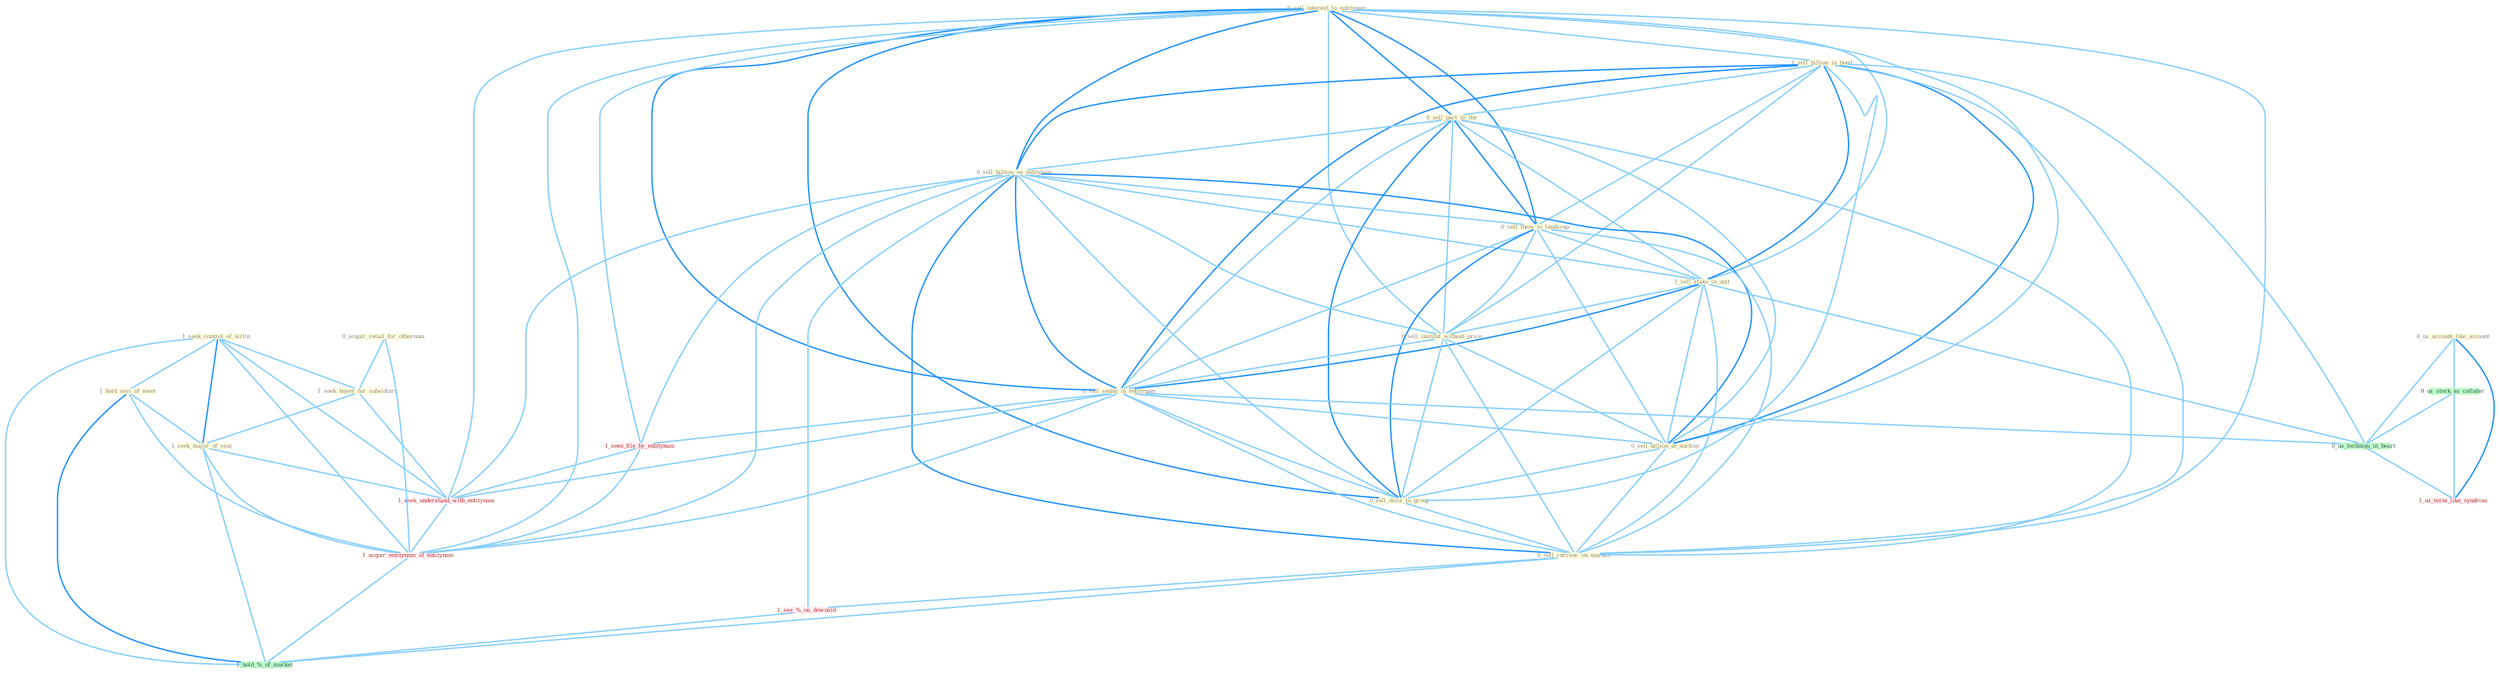 Graph G{ 
    node
    [shape=polygon,style=filled,width=.5,height=.06,color="#BDFCC9",fixedsize=true,fontsize=4,
    fontcolor="#2f4f4f"];
    {node
    [color="#ffffe0", fontcolor="#8b7d6b"] "0_sell_interest_to_entitynam " "1_sell_billion_in_bond " "1_seek_control_of_airlin " "0_sell_part_to_the " "0_sell_billion_on_entitynam " "0_acquir_retail_for_othernum " "0_sell_them_to_landscap " "1_sell_stake_in_unit " "1_hold_seri_of_meet " "0_sell_institut_without_price " "0_sell_sedan_in_entitynam " "1_seek_buyer_for_subsidiari " "0_sell_billion_at_auction " "1_seek_major_of_seat " "0_sell_divis_to_group " "0_us_account_like_account " "0_sell_currenc_on_market "}
{node [color="#fff0f5", fontcolor="#b22222"] "1_seen_file_by_entitynam " "1_seek_understand_with_entitynam " "1_acquir_entitynam_of_entitynam " "1_see_%_on_downsid " "1_us_term_like_syndrom "}
edge [color="#B0E2FF"];

	"0_sell_interest_to_entitynam " -- "1_sell_billion_in_bond " [w="1", color="#87cefa" ];
	"0_sell_interest_to_entitynam " -- "0_sell_part_to_the " [w="2", color="#1e90ff" , len=0.8];
	"0_sell_interest_to_entitynam " -- "0_sell_billion_on_entitynam " [w="2", color="#1e90ff" , len=0.8];
	"0_sell_interest_to_entitynam " -- "0_sell_them_to_landscap " [w="2", color="#1e90ff" , len=0.8];
	"0_sell_interest_to_entitynam " -- "1_sell_stake_in_unit " [w="1", color="#87cefa" ];
	"0_sell_interest_to_entitynam " -- "0_sell_institut_without_price " [w="1", color="#87cefa" ];
	"0_sell_interest_to_entitynam " -- "0_sell_sedan_in_entitynam " [w="2", color="#1e90ff" , len=0.8];
	"0_sell_interest_to_entitynam " -- "0_sell_billion_at_auction " [w="1", color="#87cefa" ];
	"0_sell_interest_to_entitynam " -- "0_sell_divis_to_group " [w="2", color="#1e90ff" , len=0.8];
	"0_sell_interest_to_entitynam " -- "0_sell_currenc_on_market " [w="1", color="#87cefa" ];
	"0_sell_interest_to_entitynam " -- "1_seen_file_by_entitynam " [w="1", color="#87cefa" ];
	"0_sell_interest_to_entitynam " -- "1_seek_understand_with_entitynam " [w="1", color="#87cefa" ];
	"0_sell_interest_to_entitynam " -- "1_acquir_entitynam_of_entitynam " [w="1", color="#87cefa" ];
	"1_sell_billion_in_bond " -- "0_sell_part_to_the " [w="1", color="#87cefa" ];
	"1_sell_billion_in_bond " -- "0_sell_billion_on_entitynam " [w="2", color="#1e90ff" , len=0.8];
	"1_sell_billion_in_bond " -- "0_sell_them_to_landscap " [w="1", color="#87cefa" ];
	"1_sell_billion_in_bond " -- "1_sell_stake_in_unit " [w="2", color="#1e90ff" , len=0.8];
	"1_sell_billion_in_bond " -- "0_sell_institut_without_price " [w="1", color="#87cefa" ];
	"1_sell_billion_in_bond " -- "0_sell_sedan_in_entitynam " [w="2", color="#1e90ff" , len=0.8];
	"1_sell_billion_in_bond " -- "0_sell_billion_at_auction " [w="2", color="#1e90ff" , len=0.8];
	"1_sell_billion_in_bond " -- "0_sell_divis_to_group " [w="1", color="#87cefa" ];
	"1_sell_billion_in_bond " -- "0_sell_currenc_on_market " [w="1", color="#87cefa" ];
	"1_sell_billion_in_bond " -- "0_us_techniqu_in_heart " [w="1", color="#87cefa" ];
	"1_seek_control_of_airlin " -- "1_hold_seri_of_meet " [w="1", color="#87cefa" ];
	"1_seek_control_of_airlin " -- "1_seek_buyer_for_subsidiari " [w="1", color="#87cefa" ];
	"1_seek_control_of_airlin " -- "1_seek_major_of_seat " [w="2", color="#1e90ff" , len=0.8];
	"1_seek_control_of_airlin " -- "1_seek_understand_with_entitynam " [w="1", color="#87cefa" ];
	"1_seek_control_of_airlin " -- "1_acquir_entitynam_of_entitynam " [w="1", color="#87cefa" ];
	"1_seek_control_of_airlin " -- "1_hold_%_of_market " [w="1", color="#87cefa" ];
	"0_sell_part_to_the " -- "0_sell_billion_on_entitynam " [w="1", color="#87cefa" ];
	"0_sell_part_to_the " -- "0_sell_them_to_landscap " [w="2", color="#1e90ff" , len=0.8];
	"0_sell_part_to_the " -- "1_sell_stake_in_unit " [w="1", color="#87cefa" ];
	"0_sell_part_to_the " -- "0_sell_institut_without_price " [w="1", color="#87cefa" ];
	"0_sell_part_to_the " -- "0_sell_sedan_in_entitynam " [w="1", color="#87cefa" ];
	"0_sell_part_to_the " -- "0_sell_billion_at_auction " [w="1", color="#87cefa" ];
	"0_sell_part_to_the " -- "0_sell_divis_to_group " [w="2", color="#1e90ff" , len=0.8];
	"0_sell_part_to_the " -- "0_sell_currenc_on_market " [w="1", color="#87cefa" ];
	"0_sell_billion_on_entitynam " -- "0_sell_them_to_landscap " [w="1", color="#87cefa" ];
	"0_sell_billion_on_entitynam " -- "1_sell_stake_in_unit " [w="1", color="#87cefa" ];
	"0_sell_billion_on_entitynam " -- "0_sell_institut_without_price " [w="1", color="#87cefa" ];
	"0_sell_billion_on_entitynam " -- "0_sell_sedan_in_entitynam " [w="2", color="#1e90ff" , len=0.8];
	"0_sell_billion_on_entitynam " -- "0_sell_billion_at_auction " [w="2", color="#1e90ff" , len=0.8];
	"0_sell_billion_on_entitynam " -- "0_sell_divis_to_group " [w="1", color="#87cefa" ];
	"0_sell_billion_on_entitynam " -- "0_sell_currenc_on_market " [w="2", color="#1e90ff" , len=0.8];
	"0_sell_billion_on_entitynam " -- "1_seen_file_by_entitynam " [w="1", color="#87cefa" ];
	"0_sell_billion_on_entitynam " -- "1_seek_understand_with_entitynam " [w="1", color="#87cefa" ];
	"0_sell_billion_on_entitynam " -- "1_acquir_entitynam_of_entitynam " [w="1", color="#87cefa" ];
	"0_sell_billion_on_entitynam " -- "1_see_%_on_downsid " [w="1", color="#87cefa" ];
	"0_acquir_retail_for_othernum " -- "1_seek_buyer_for_subsidiari " [w="1", color="#87cefa" ];
	"0_acquir_retail_for_othernum " -- "1_acquir_entitynam_of_entitynam " [w="1", color="#87cefa" ];
	"0_sell_them_to_landscap " -- "1_sell_stake_in_unit " [w="1", color="#87cefa" ];
	"0_sell_them_to_landscap " -- "0_sell_institut_without_price " [w="1", color="#87cefa" ];
	"0_sell_them_to_landscap " -- "0_sell_sedan_in_entitynam " [w="1", color="#87cefa" ];
	"0_sell_them_to_landscap " -- "0_sell_billion_at_auction " [w="1", color="#87cefa" ];
	"0_sell_them_to_landscap " -- "0_sell_divis_to_group " [w="2", color="#1e90ff" , len=0.8];
	"0_sell_them_to_landscap " -- "0_sell_currenc_on_market " [w="1", color="#87cefa" ];
	"1_sell_stake_in_unit " -- "0_sell_institut_without_price " [w="1", color="#87cefa" ];
	"1_sell_stake_in_unit " -- "0_sell_sedan_in_entitynam " [w="2", color="#1e90ff" , len=0.8];
	"1_sell_stake_in_unit " -- "0_sell_billion_at_auction " [w="1", color="#87cefa" ];
	"1_sell_stake_in_unit " -- "0_sell_divis_to_group " [w="1", color="#87cefa" ];
	"1_sell_stake_in_unit " -- "0_sell_currenc_on_market " [w="1", color="#87cefa" ];
	"1_sell_stake_in_unit " -- "0_us_techniqu_in_heart " [w="1", color="#87cefa" ];
	"1_hold_seri_of_meet " -- "1_seek_major_of_seat " [w="1", color="#87cefa" ];
	"1_hold_seri_of_meet " -- "1_acquir_entitynam_of_entitynam " [w="1", color="#87cefa" ];
	"1_hold_seri_of_meet " -- "1_hold_%_of_market " [w="2", color="#1e90ff" , len=0.8];
	"0_sell_institut_without_price " -- "0_sell_sedan_in_entitynam " [w="1", color="#87cefa" ];
	"0_sell_institut_without_price " -- "0_sell_billion_at_auction " [w="1", color="#87cefa" ];
	"0_sell_institut_without_price " -- "0_sell_divis_to_group " [w="1", color="#87cefa" ];
	"0_sell_institut_without_price " -- "0_sell_currenc_on_market " [w="1", color="#87cefa" ];
	"0_sell_sedan_in_entitynam " -- "0_sell_billion_at_auction " [w="1", color="#87cefa" ];
	"0_sell_sedan_in_entitynam " -- "0_sell_divis_to_group " [w="1", color="#87cefa" ];
	"0_sell_sedan_in_entitynam " -- "0_sell_currenc_on_market " [w="1", color="#87cefa" ];
	"0_sell_sedan_in_entitynam " -- "1_seen_file_by_entitynam " [w="1", color="#87cefa" ];
	"0_sell_sedan_in_entitynam " -- "1_seek_understand_with_entitynam " [w="1", color="#87cefa" ];
	"0_sell_sedan_in_entitynam " -- "1_acquir_entitynam_of_entitynam " [w="1", color="#87cefa" ];
	"0_sell_sedan_in_entitynam " -- "0_us_techniqu_in_heart " [w="1", color="#87cefa" ];
	"1_seek_buyer_for_subsidiari " -- "1_seek_major_of_seat " [w="1", color="#87cefa" ];
	"1_seek_buyer_for_subsidiari " -- "1_seek_understand_with_entitynam " [w="1", color="#87cefa" ];
	"0_sell_billion_at_auction " -- "0_sell_divis_to_group " [w="1", color="#87cefa" ];
	"0_sell_billion_at_auction " -- "0_sell_currenc_on_market " [w="1", color="#87cefa" ];
	"1_seek_major_of_seat " -- "1_seek_understand_with_entitynam " [w="1", color="#87cefa" ];
	"1_seek_major_of_seat " -- "1_acquir_entitynam_of_entitynam " [w="1", color="#87cefa" ];
	"1_seek_major_of_seat " -- "1_hold_%_of_market " [w="1", color="#87cefa" ];
	"0_sell_divis_to_group " -- "0_sell_currenc_on_market " [w="1", color="#87cefa" ];
	"0_us_account_like_account " -- "0_us_stock_as_collater " [w="1", color="#87cefa" ];
	"0_us_account_like_account " -- "0_us_techniqu_in_heart " [w="1", color="#87cefa" ];
	"0_us_account_like_account " -- "1_us_term_like_syndrom " [w="2", color="#1e90ff" , len=0.8];
	"0_sell_currenc_on_market " -- "1_see_%_on_downsid " [w="1", color="#87cefa" ];
	"0_sell_currenc_on_market " -- "1_hold_%_of_market " [w="1", color="#87cefa" ];
	"1_seen_file_by_entitynam " -- "1_seek_understand_with_entitynam " [w="1", color="#87cefa" ];
	"1_seen_file_by_entitynam " -- "1_acquir_entitynam_of_entitynam " [w="1", color="#87cefa" ];
	"0_us_stock_as_collater " -- "0_us_techniqu_in_heart " [w="1", color="#87cefa" ];
	"0_us_stock_as_collater " -- "1_us_term_like_syndrom " [w="1", color="#87cefa" ];
	"1_seek_understand_with_entitynam " -- "1_acquir_entitynam_of_entitynam " [w="1", color="#87cefa" ];
	"1_acquir_entitynam_of_entitynam " -- "1_hold_%_of_market " [w="1", color="#87cefa" ];
	"0_us_techniqu_in_heart " -- "1_us_term_like_syndrom " [w="1", color="#87cefa" ];
	"1_see_%_on_downsid " -- "1_hold_%_of_market " [w="1", color="#87cefa" ];
}